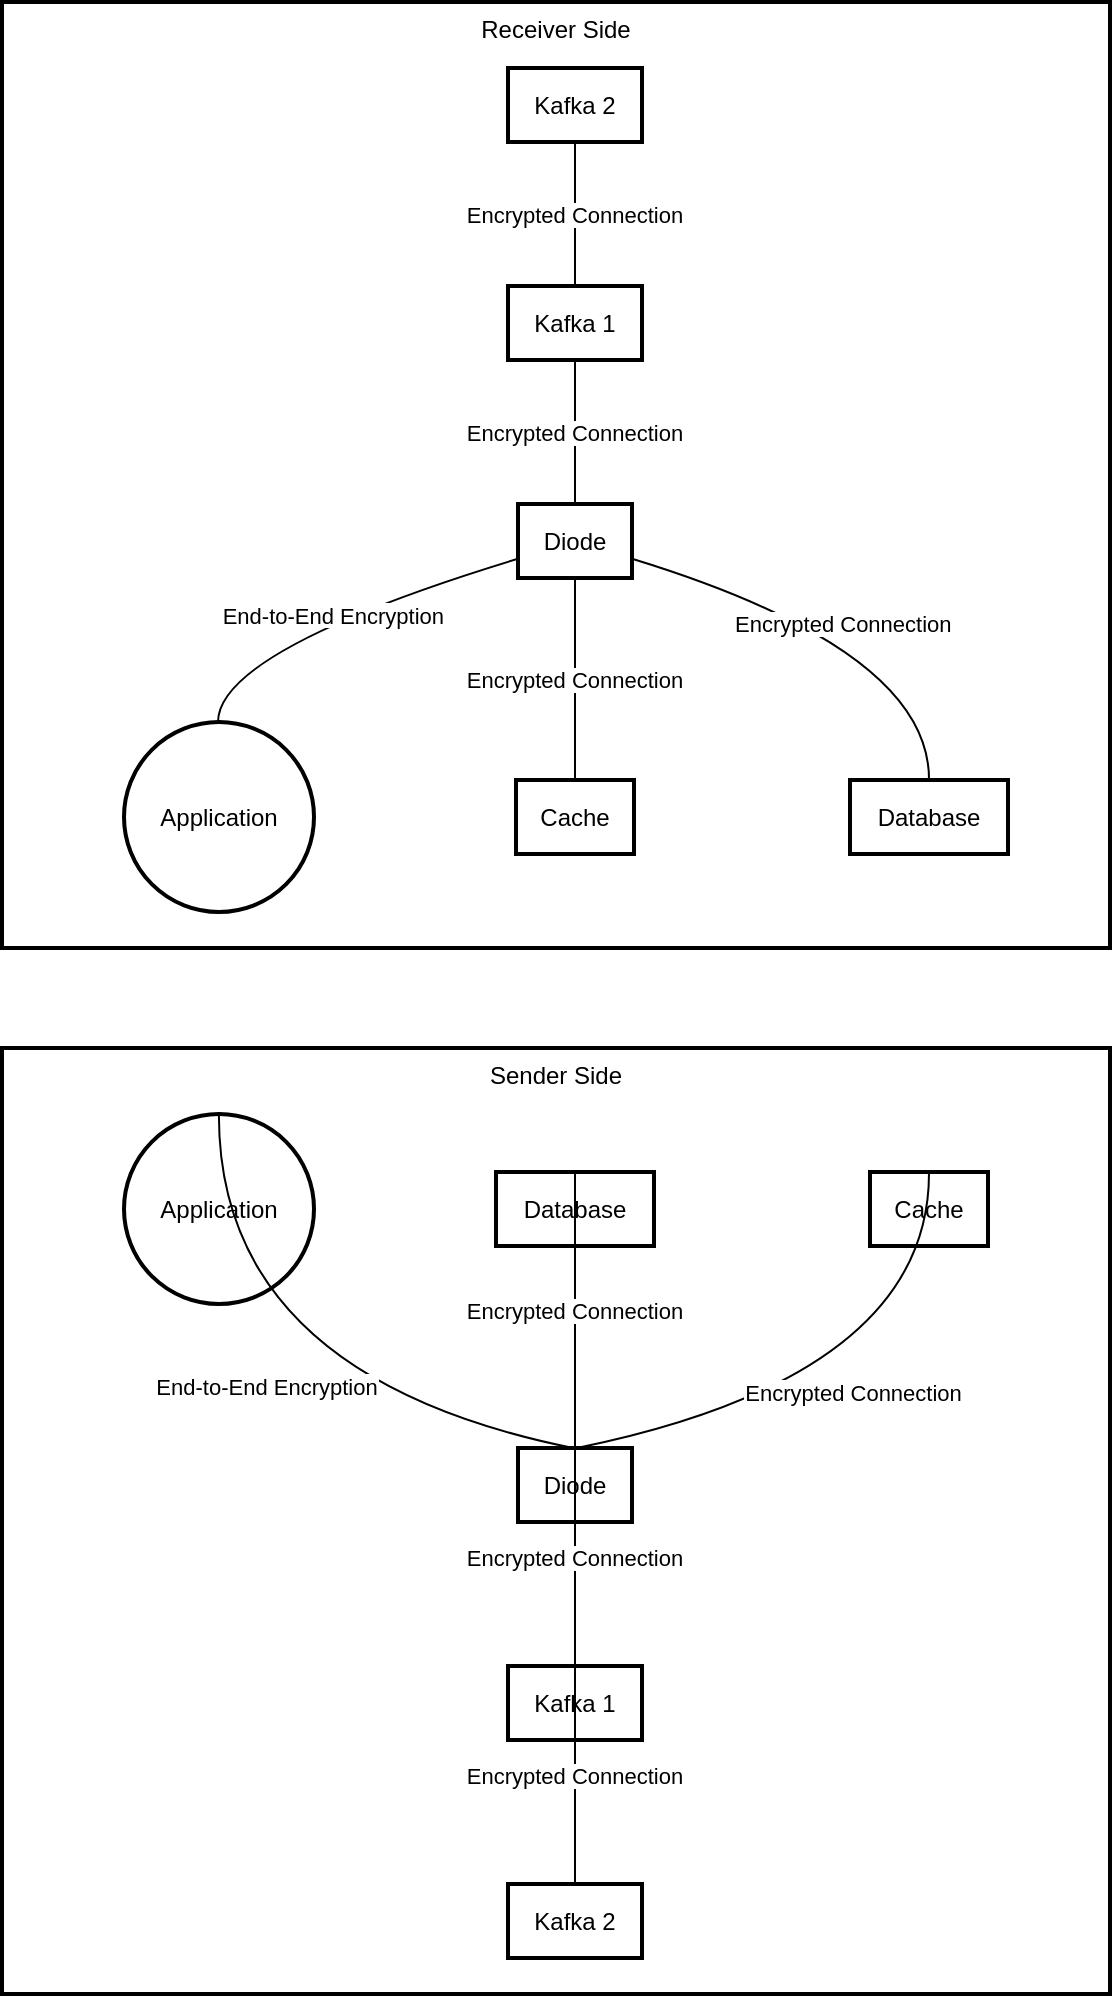 <mxfile version="24.7.6">
  <diagram name="Page-1" id="qL7MdqtLs0UXeb57ihnb">
    <mxGraphModel dx="2395" dy="1698" grid="1" gridSize="10" guides="1" tooltips="1" connect="1" arrows="1" fold="1" page="1" pageScale="1" pageWidth="850" pageHeight="1100" math="0" shadow="0">
      <root>
        <mxCell id="0" />
        <mxCell id="1" parent="0" />
        <mxCell id="2" value="Receiver Side" style="whiteSpace=wrap;strokeWidth=2;verticalAlign=top;" parent="1" vertex="1">
          <mxGeometry width="554" height="473" as="geometry" />
        </mxCell>
        <mxCell id="3" value="Application" style="ellipse;aspect=fixed;strokeWidth=2;whiteSpace=wrap;" parent="2" vertex="1">
          <mxGeometry x="61" y="360" width="95" height="95" as="geometry" />
        </mxCell>
        <mxCell id="4" value="Kafka 2" style="whiteSpace=wrap;strokeWidth=2;" parent="2" vertex="1">
          <mxGeometry x="253" y="33" width="67" height="37" as="geometry" />
        </mxCell>
        <mxCell id="5" value="Kafka 1" style="whiteSpace=wrap;strokeWidth=2;" parent="2" vertex="1">
          <mxGeometry x="253" y="142" width="67" height="37" as="geometry" />
        </mxCell>
        <mxCell id="6" value="Diode" style="whiteSpace=wrap;strokeWidth=2;" parent="2" vertex="1">
          <mxGeometry x="258" y="251" width="57" height="37" as="geometry" />
        </mxCell>
        <mxCell id="7" value="Cache" style="whiteSpace=wrap;strokeWidth=2;" parent="2" vertex="1">
          <mxGeometry x="257" y="389" width="59" height="37" as="geometry" />
        </mxCell>
        <mxCell id="8" value="Database" style="whiteSpace=wrap;strokeWidth=2;" parent="2" vertex="1">
          <mxGeometry x="424" y="389" width="79" height="37" as="geometry" />
        </mxCell>
        <mxCell id="9" value="Encrypted Connection" style="curved=1;startArrow=none;endArrow=none;exitX=0.5;exitY=1;entryX=0.5;entryY=0;" parent="2" source="4" target="5" edge="1">
          <mxGeometry relative="1" as="geometry">
            <Array as="points" />
          </mxGeometry>
        </mxCell>
        <mxCell id="10" value="Encrypted Connection" style="curved=1;startArrow=none;endArrow=none;exitX=0.5;exitY=1;entryX=0.5;entryY=0;" parent="2" source="5" target="6" edge="1">
          <mxGeometry relative="1" as="geometry">
            <Array as="points" />
          </mxGeometry>
        </mxCell>
        <mxCell id="11" value="Encrypted Connection" style="curved=1;startArrow=none;endArrow=none;exitX=0.5;exitY=1;entryX=0.5;entryY=0;" parent="2" source="6" target="7" edge="1">
          <mxGeometry relative="1" as="geometry">
            <Array as="points" />
          </mxGeometry>
        </mxCell>
        <mxCell id="12" value="Encrypted Connection" style="curved=1;startArrow=none;endArrow=none;exitX=1;exitY=0.74;entryX=0.5;entryY=0;" parent="2" source="6" target="8" edge="1">
          <mxGeometry relative="1" as="geometry">
            <Array as="points">
              <mxPoint x="464" y="324" />
            </Array>
          </mxGeometry>
        </mxCell>
        <mxCell id="13" value="End-to-End Encryption" style="curved=1;startArrow=none;endArrow=none;exitX=0;exitY=0.74;entryX=0.49;entryY=0;" parent="2" source="6" target="3" edge="1">
          <mxGeometry relative="1" as="geometry">
            <Array as="points">
              <mxPoint x="108" y="324" />
            </Array>
          </mxGeometry>
        </mxCell>
        <mxCell id="14" value="Sender Side" style="whiteSpace=wrap;strokeWidth=2;verticalAlign=top;" parent="1" vertex="1">
          <mxGeometry y="523" width="554" height="473" as="geometry" />
        </mxCell>
        <mxCell id="15" value="Application" style="ellipse;aspect=fixed;strokeWidth=2;whiteSpace=wrap;" parent="14" vertex="1">
          <mxGeometry x="61" y="33" width="95" height="95" as="geometry" />
        </mxCell>
        <mxCell id="16" value="Diode" style="whiteSpace=wrap;strokeWidth=2;" parent="14" vertex="1">
          <mxGeometry x="258" y="200" width="57" height="37" as="geometry" />
        </mxCell>
        <mxCell id="17" value="Database" style="whiteSpace=wrap;strokeWidth=2;" parent="14" vertex="1">
          <mxGeometry x="247" y="62" width="79" height="37" as="geometry" />
        </mxCell>
        <mxCell id="18" value="Cache" style="whiteSpace=wrap;strokeWidth=2;" parent="14" vertex="1">
          <mxGeometry x="434" y="62" width="59" height="37" as="geometry" />
        </mxCell>
        <mxCell id="19" value="Kafka 1" style="whiteSpace=wrap;strokeWidth=2;" parent="14" vertex="1">
          <mxGeometry x="253" y="309" width="67" height="37" as="geometry" />
        </mxCell>
        <mxCell id="20" value="Kafka 2" style="whiteSpace=wrap;strokeWidth=2;" parent="14" vertex="1">
          <mxGeometry x="253" y="418" width="67" height="37" as="geometry" />
        </mxCell>
        <mxCell id="21" value="End-to-End Encryption" style="curved=1;startArrow=none;endArrow=none;exitX=0.49;exitY=-4.51;entryX=0;entryY=-13.87;" parent="14" source="15" target="16" edge="1">
          <mxGeometry relative="1" as="geometry">
            <Array as="points">
              <mxPoint x="108" y="164" />
            </Array>
          </mxGeometry>
        </mxCell>
        <mxCell id="22" value="Encrypted Connection" style="curved=1;startArrow=none;endArrow=none;exitX=0.5;exitY=-13.14;entryX=0.5;entryY=-14.14;" parent="14" source="17" target="16" edge="1">
          <mxGeometry relative="1" as="geometry">
            <Array as="points" />
          </mxGeometry>
        </mxCell>
        <mxCell id="23" value="Encrypted Connection" style="curved=1;startArrow=none;endArrow=none;exitX=0.5;exitY=-13.14;entryX=1;entryY=-13.87;" parent="14" source="18" target="16" edge="1">
          <mxGeometry relative="1" as="geometry">
            <Array as="points">
              <mxPoint x="464" y="164" />
            </Array>
          </mxGeometry>
        </mxCell>
        <mxCell id="24" value="Encrypted Connection" style="curved=1;startArrow=none;endArrow=none;exitX=0.5;exitY=-13.14;entryX=0.5;entryY=-14.14;" parent="14" source="16" target="19" edge="1">
          <mxGeometry relative="1" as="geometry">
            <Array as="points" />
          </mxGeometry>
        </mxCell>
        <mxCell id="25" value="Encrypted Connection" style="curved=1;startArrow=none;endArrow=none;exitX=0.5;exitY=-13.14;entryX=0.5;entryY=-14.14;" parent="14" source="19" target="20" edge="1">
          <mxGeometry relative="1" as="geometry">
            <Array as="points" />
          </mxGeometry>
        </mxCell>
      </root>
    </mxGraphModel>
  </diagram>
</mxfile>
